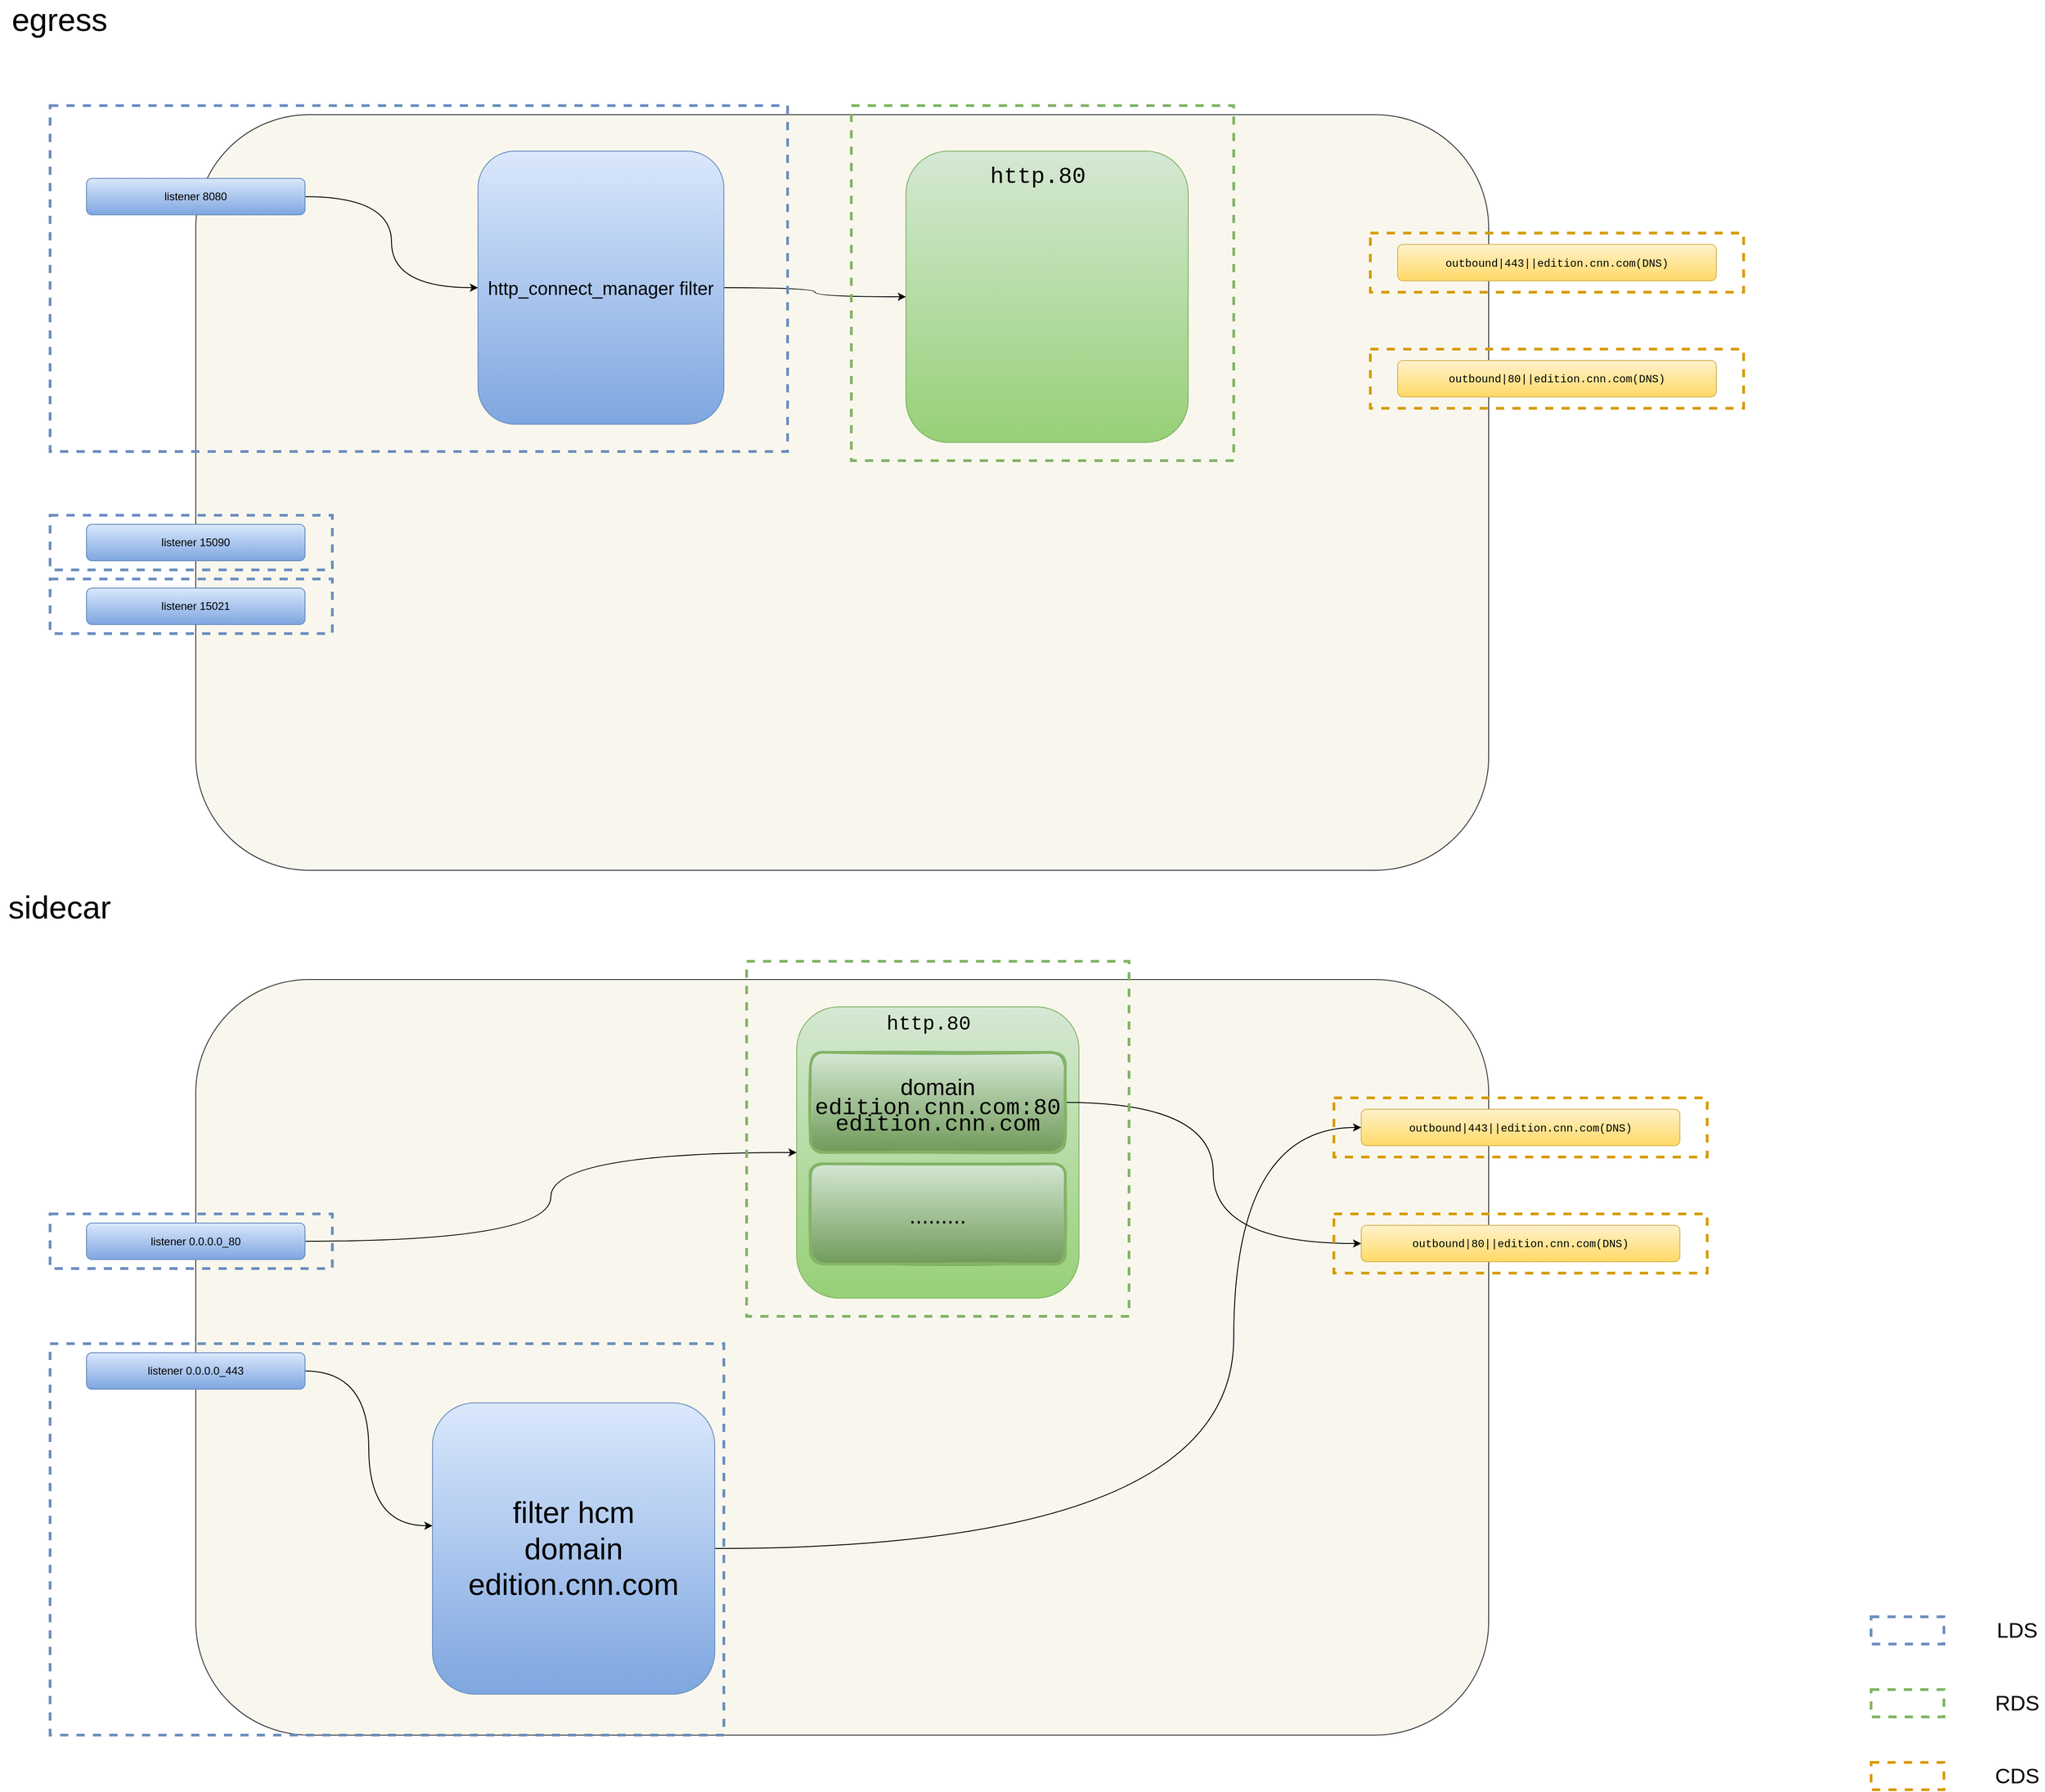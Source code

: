 <mxfile version="15.0.4" type="github">
  <diagram id="AIX3p-sAqaVESIFTII6M" name="第 1 页">
    <mxGraphModel dx="2765" dy="1750" grid="1" gridSize="10" guides="1" tooltips="1" connect="1" arrows="1" fold="1" page="1" pageScale="1" pageWidth="2339" pageHeight="3300" math="0" shadow="0">
      <root>
        <mxCell id="0" />
        <mxCell id="1" parent="0" />
        <mxCell id="fvGuiGc2wL7ZiQ-JMnJC-1" value="" style="rounded=1;whiteSpace=wrap;html=1;fillColor=#f9f7ed;strokeColor=#36393d;" parent="1" vertex="1">
          <mxGeometry x="300" y="200" width="1420" height="830" as="geometry" />
        </mxCell>
        <mxCell id="fvGuiGc2wL7ZiQ-JMnJC-19" style="edgeStyle=orthogonalEdgeStyle;curved=1;orthogonalLoop=1;jettySize=auto;html=1;entryX=0;entryY=0.5;entryDx=0;entryDy=0;" parent="1" source="fvGuiGc2wL7ZiQ-JMnJC-2" target="fvGuiGc2wL7ZiQ-JMnJC-13" edge="1">
          <mxGeometry relative="1" as="geometry" />
        </mxCell>
        <mxCell id="fvGuiGc2wL7ZiQ-JMnJC-2" value="listener 8080" style="rounded=1;whiteSpace=wrap;html=1;gradientColor=#7ea6e0;fillColor=#dae8fc;strokeColor=#6c8ebf;" parent="1" vertex="1">
          <mxGeometry x="180" y="270" width="240" height="40" as="geometry" />
        </mxCell>
        <mxCell id="fvGuiGc2wL7ZiQ-JMnJC-4" value="listener 15090" style="rounded=1;whiteSpace=wrap;html=1;gradientColor=#7ea6e0;fillColor=#dae8fc;strokeColor=#6c8ebf;" parent="1" vertex="1">
          <mxGeometry x="180" y="650" width="240" height="40" as="geometry" />
        </mxCell>
        <mxCell id="fvGuiGc2wL7ZiQ-JMnJC-5" value="listener 15021" style="rounded=1;whiteSpace=wrap;html=1;gradientColor=#7ea6e0;fillColor=#dae8fc;strokeColor=#6c8ebf;" parent="1" vertex="1">
          <mxGeometry x="180" y="720" width="240" height="40" as="geometry" />
        </mxCell>
        <mxCell id="fvGuiGc2wL7ZiQ-JMnJC-18" style="edgeStyle=orthogonalEdgeStyle;curved=1;orthogonalLoop=1;jettySize=auto;html=1;entryX=0;entryY=0.5;entryDx=0;entryDy=0;" parent="1" source="fvGuiGc2wL7ZiQ-JMnJC-13" target="fvGuiGc2wL7ZiQ-JMnJC-14" edge="1">
          <mxGeometry relative="1" as="geometry" />
        </mxCell>
        <mxCell id="fvGuiGc2wL7ZiQ-JMnJC-13" value="&lt;font style=&quot;font-size: 20px&quot;&gt;http_connect_manager filter&lt;/font&gt;" style="rounded=1;whiteSpace=wrap;html=1;gradientColor=#7ea6e0;fillColor=#dae8fc;strokeColor=#6c8ebf;" parent="1" vertex="1">
          <mxGeometry x="610" y="240" width="270" height="300" as="geometry" />
        </mxCell>
        <mxCell id="fvGuiGc2wL7ZiQ-JMnJC-14" value="" style="rounded=1;whiteSpace=wrap;html=1;gradientColor=#97d077;fillColor=#d5e8d4;strokeColor=#82b366;" parent="1" vertex="1">
          <mxGeometry x="1080" y="240" width="310" height="320" as="geometry" />
        </mxCell>
        <mxCell id="fvGuiGc2wL7ZiQ-JMnJC-15" value="&lt;div style=&quot;font-family: &amp;#34;menlo&amp;#34; , &amp;#34;monaco&amp;#34; , &amp;#34;courier new&amp;#34; , monospace ; line-height: 18px&quot;&gt;&lt;span&gt;&lt;font style=&quot;font-size: 25px&quot;&gt;http.80&lt;/font&gt;&lt;/span&gt;&lt;/div&gt;" style="text;html=1;strokeColor=none;align=center;verticalAlign=middle;whiteSpace=wrap;rounded=0;" parent="1" vertex="1">
          <mxGeometry x="1020" y="260" width="410" height="20" as="geometry" />
        </mxCell>
        <mxCell id="fvGuiGc2wL7ZiQ-JMnJC-22" value="" style="rounded=0;whiteSpace=wrap;html=1;dashed=1;strokeWidth=3;strokeColor=#6c8ebf;fillColor=none;" parent="1" vertex="1">
          <mxGeometry x="2140" y="1850" width="80" height="30" as="geometry" />
        </mxCell>
        <mxCell id="fvGuiGc2wL7ZiQ-JMnJC-24" value="" style="rounded=0;whiteSpace=wrap;html=1;dashed=1;strokeWidth=3;strokeColor=#82b366;fillColor=none;" parent="1" vertex="1">
          <mxGeometry x="2140" y="1930" width="80" height="30" as="geometry" />
        </mxCell>
        <mxCell id="fvGuiGc2wL7ZiQ-JMnJC-25" value="" style="rounded=0;whiteSpace=wrap;html=1;dashed=1;strokeWidth=3;strokeColor=#d79b00;fillColor=none;" parent="1" vertex="1">
          <mxGeometry x="2140" y="2010" width="80" height="30" as="geometry" />
        </mxCell>
        <mxCell id="fvGuiGc2wL7ZiQ-JMnJC-27" value="&lt;font style=&quot;font-size: 23px&quot;&gt;LDS&lt;/font&gt;" style="text;html=1;align=center;verticalAlign=middle;resizable=0;points=[];autosize=1;strokeColor=none;" parent="1" vertex="1">
          <mxGeometry x="2270" y="1855" width="60" height="20" as="geometry" />
        </mxCell>
        <mxCell id="fvGuiGc2wL7ZiQ-JMnJC-28" value="&lt;font style=&quot;font-size: 23px&quot;&gt;RDS&lt;/font&gt;" style="text;html=1;align=center;verticalAlign=middle;resizable=0;points=[];autosize=1;strokeColor=none;" parent="1" vertex="1">
          <mxGeometry x="2270" y="1935" width="60" height="20" as="geometry" />
        </mxCell>
        <mxCell id="fvGuiGc2wL7ZiQ-JMnJC-29" value="&lt;font style=&quot;font-size: 23px&quot;&gt;CDS&lt;/font&gt;" style="text;html=1;align=center;verticalAlign=middle;resizable=0;points=[];autosize=1;strokeColor=none;" parent="1" vertex="1">
          <mxGeometry x="2270" y="2015" width="60" height="20" as="geometry" />
        </mxCell>
        <mxCell id="fvGuiGc2wL7ZiQ-JMnJC-37" value="" style="rounded=0;whiteSpace=wrap;html=1;dashed=1;strokeWidth=3;strokeColor=#6c8ebf;fillColor=none;" parent="1" vertex="1">
          <mxGeometry x="140" y="640" width="310" height="60" as="geometry" />
        </mxCell>
        <mxCell id="fvGuiGc2wL7ZiQ-JMnJC-38" value="" style="rounded=0;whiteSpace=wrap;html=1;dashed=1;strokeWidth=3;strokeColor=#6c8ebf;fillColor=none;" parent="1" vertex="1">
          <mxGeometry x="140" y="710" width="310" height="60" as="geometry" />
        </mxCell>
        <mxCell id="fvGuiGc2wL7ZiQ-JMnJC-42" value="&lt;div style=&quot;font-family: &amp;#34;menlo&amp;#34; , &amp;#34;monaco&amp;#34; , &amp;#34;courier new&amp;#34; , monospace ; line-height: 18px&quot;&gt;&lt;div style=&quot;font-family: &amp;#34;menlo&amp;#34; , &amp;#34;monaco&amp;#34; , &amp;#34;courier new&amp;#34; , monospace ; line-height: 18px&quot;&gt;&lt;div style=&quot;font-family: &amp;#34;menlo&amp;#34; , &amp;#34;monaco&amp;#34; , &amp;#34;courier new&amp;#34; , monospace ; line-height: 18px&quot;&gt;&lt;span&gt;outbound|443||edition.cnn.com(DNS)&lt;/span&gt;&lt;/div&gt;&lt;/div&gt;&lt;/div&gt;" style="rounded=1;whiteSpace=wrap;html=1;gradientColor=#ffd966;fillColor=#fff2cc;strokeColor=#d6b656;" parent="1" vertex="1">
          <mxGeometry x="1620" y="342.5" width="350" height="40" as="geometry" />
        </mxCell>
        <mxCell id="cyqQac6DRZA5pEgaZw5--3" value="" style="rounded=1;whiteSpace=wrap;html=1;fillColor=#f9f7ed;strokeColor=#36393d;" vertex="1" parent="1">
          <mxGeometry x="300" y="1150" width="1420" height="830" as="geometry" />
        </mxCell>
        <mxCell id="cyqQac6DRZA5pEgaZw5--4" value="&lt;font style=&quot;font-size: 35px&quot;&gt;egress&lt;/font&gt;" style="text;html=1;align=center;verticalAlign=middle;resizable=0;points=[];autosize=1;strokeColor=none;" vertex="1" parent="1">
          <mxGeometry x="90" y="80" width="120" height="30" as="geometry" />
        </mxCell>
        <mxCell id="cyqQac6DRZA5pEgaZw5--5" value="&lt;font style=&quot;font-size: 35px&quot;&gt;sidecar&lt;/font&gt;" style="text;html=1;align=center;verticalAlign=middle;resizable=0;points=[];autosize=1;strokeColor=none;" vertex="1" parent="1">
          <mxGeometry x="85" y="1055" width="130" height="30" as="geometry" />
        </mxCell>
        <mxCell id="cyqQac6DRZA5pEgaZw5--6" value="&lt;div style=&quot;font-family: &amp;#34;menlo&amp;#34; , &amp;#34;monaco&amp;#34; , &amp;#34;courier new&amp;#34; , monospace ; line-height: 18px&quot;&gt;&lt;div style=&quot;font-family: &amp;#34;menlo&amp;#34; , &amp;#34;monaco&amp;#34; , &amp;#34;courier new&amp;#34; , monospace ; line-height: 18px&quot;&gt;&lt;div style=&quot;font-family: &amp;#34;menlo&amp;#34; , &amp;#34;monaco&amp;#34; , &amp;#34;courier new&amp;#34; , monospace ; line-height: 18px&quot;&gt;&lt;span&gt;outbound|443||edition.cnn.com(DNS)&lt;/span&gt;&lt;/div&gt;&lt;/div&gt;&lt;/div&gt;" style="rounded=1;whiteSpace=wrap;html=1;gradientColor=#ffd966;fillColor=#fff2cc;strokeColor=#d6b656;" vertex="1" parent="1">
          <mxGeometry x="1580" y="1292.5" width="350" height="40" as="geometry" />
        </mxCell>
        <mxCell id="cyqQac6DRZA5pEgaZw5--7" value="&lt;div style=&quot;font-family: &amp;#34;menlo&amp;#34; , &amp;#34;monaco&amp;#34; , &amp;#34;courier new&amp;#34; , monospace ; line-height: 18px&quot;&gt;&lt;div style=&quot;font-family: &amp;#34;menlo&amp;#34; , &amp;#34;monaco&amp;#34; , &amp;#34;courier new&amp;#34; , monospace ; line-height: 18px&quot;&gt;&lt;div style=&quot;font-family: &amp;#34;menlo&amp;#34; , &amp;#34;monaco&amp;#34; , &amp;#34;courier new&amp;#34; , monospace ; line-height: 18px&quot;&gt;&lt;span&gt;outbound|80||edition.cnn.com(DNS)&lt;/span&gt;&lt;/div&gt;&lt;/div&gt;&lt;/div&gt;" style="rounded=1;whiteSpace=wrap;html=1;gradientColor=#ffd966;fillColor=#fff2cc;strokeColor=#d6b656;" vertex="1" parent="1">
          <mxGeometry x="1580" y="1420" width="350" height="40" as="geometry" />
        </mxCell>
        <mxCell id="cyqQac6DRZA5pEgaZw5--25" style="edgeStyle=orthogonalEdgeStyle;curved=1;orthogonalLoop=1;jettySize=auto;html=1;entryX=0;entryY=0.422;entryDx=0;entryDy=0;entryPerimeter=0;" edge="1" parent="1" source="cyqQac6DRZA5pEgaZw5--10" target="cyqQac6DRZA5pEgaZw5--15">
          <mxGeometry relative="1" as="geometry" />
        </mxCell>
        <mxCell id="cyqQac6DRZA5pEgaZw5--10" value="listener 0.0.0.0_443" style="rounded=1;whiteSpace=wrap;html=1;gradientColor=#7ea6e0;fillColor=#dae8fc;strokeColor=#6c8ebf;" vertex="1" parent="1">
          <mxGeometry x="180" y="1560" width="240" height="40" as="geometry" />
        </mxCell>
        <mxCell id="cyqQac6DRZA5pEgaZw5--23" style="edgeStyle=orthogonalEdgeStyle;curved=1;orthogonalLoop=1;jettySize=auto;html=1;entryX=0;entryY=0.5;entryDx=0;entryDy=0;" edge="1" parent="1" source="cyqQac6DRZA5pEgaZw5--12" target="cyqQac6DRZA5pEgaZw5--14">
          <mxGeometry relative="1" as="geometry" />
        </mxCell>
        <mxCell id="cyqQac6DRZA5pEgaZw5--12" value="listener 0.0.0.0_80" style="rounded=1;whiteSpace=wrap;html=1;gradientColor=#7ea6e0;fillColor=#dae8fc;strokeColor=#6c8ebf;" vertex="1" parent="1">
          <mxGeometry x="180" y="1417.5" width="240" height="40" as="geometry" />
        </mxCell>
        <mxCell id="cyqQac6DRZA5pEgaZw5--14" value="" style="rounded=1;whiteSpace=wrap;html=1;gradientColor=#97d077;fillColor=#d5e8d4;strokeColor=#82b366;" vertex="1" parent="1">
          <mxGeometry x="960" y="1180" width="310" height="320" as="geometry" />
        </mxCell>
        <mxCell id="cyqQac6DRZA5pEgaZw5--26" style="edgeStyle=orthogonalEdgeStyle;curved=1;orthogonalLoop=1;jettySize=auto;html=1;entryX=0;entryY=0.5;entryDx=0;entryDy=0;" edge="1" parent="1" source="cyqQac6DRZA5pEgaZw5--15" target="cyqQac6DRZA5pEgaZw5--6">
          <mxGeometry relative="1" as="geometry">
            <Array as="points">
              <mxPoint x="1440" y="1775" />
              <mxPoint x="1440" y="1313" />
            </Array>
          </mxGeometry>
        </mxCell>
        <mxCell id="cyqQac6DRZA5pEgaZw5--15" value="&lt;font style=&quot;font-size: 33px&quot;&gt;filter hcm&lt;br&gt;domain&lt;br&gt;edition.cnn.com&lt;/font&gt;" style="rounded=1;whiteSpace=wrap;html=1;gradientColor=#7ea6e0;fillColor=#dae8fc;strokeColor=#6c8ebf;" vertex="1" parent="1">
          <mxGeometry x="560" y="1615" width="310" height="320" as="geometry" />
        </mxCell>
        <mxCell id="cyqQac6DRZA5pEgaZw5--16" value="&lt;div style=&quot;font-family: &amp;#34;menlo&amp;#34; , &amp;#34;monaco&amp;#34; , &amp;#34;courier new&amp;#34; , monospace ; line-height: 18px&quot;&gt;&lt;span&gt;&lt;font style=&quot;font-size: 22px&quot;&gt;http.80&lt;/font&gt;&lt;/span&gt;&lt;/div&gt;" style="text;html=1;strokeColor=none;align=center;verticalAlign=middle;whiteSpace=wrap;rounded=0;" vertex="1" parent="1">
          <mxGeometry x="900" y="1190" width="410" height="20" as="geometry" />
        </mxCell>
        <mxCell id="cyqQac6DRZA5pEgaZw5--24" style="edgeStyle=orthogonalEdgeStyle;curved=1;orthogonalLoop=1;jettySize=auto;html=1;entryX=0;entryY=0.5;entryDx=0;entryDy=0;" edge="1" parent="1" source="cyqQac6DRZA5pEgaZw5--17" target="cyqQac6DRZA5pEgaZw5--7">
          <mxGeometry relative="1" as="geometry" />
        </mxCell>
        <mxCell id="cyqQac6DRZA5pEgaZw5--17" value="&lt;font style=&quot;font-size: 25px&quot;&gt;domain&lt;br&gt;&lt;/font&gt;&lt;div style=&quot;font-family: &amp;#34;menlo&amp;#34; , &amp;#34;monaco&amp;#34; , &amp;#34;courier new&amp;#34; , monospace ; line-height: 18px ; font-size: 25px&quot;&gt;edition.cnn.com:80&lt;/div&gt;&lt;div style=&quot;font-family: &amp;#34;menlo&amp;#34; , &amp;#34;monaco&amp;#34; , &amp;#34;courier new&amp;#34; , monospace ; line-height: 18px ; font-size: 25px&quot;&gt;&lt;div style=&quot;line-height: 18px&quot;&gt;edition.cnn.com&lt;/div&gt;&lt;/div&gt;" style="rounded=1;whiteSpace=wrap;html=1;shadow=0;glass=0;sketch=1;strokeWidth=3;fillColor=#d5e8d4;gradientDirection=south;strokeColor=#82b366;gradientColor=#6F9958;" vertex="1" parent="1">
          <mxGeometry x="975" y="1230" width="280" height="110" as="geometry" />
        </mxCell>
        <mxCell id="cyqQac6DRZA5pEgaZw5--18" value="&lt;span style=&quot;font-size: 25px&quot;&gt;.........&lt;/span&gt;" style="rounded=1;whiteSpace=wrap;html=1;shadow=0;glass=0;sketch=1;strokeWidth=3;fillColor=#d5e8d4;gradientDirection=south;strokeColor=#82b366;gradientColor=#6F9958;" vertex="1" parent="1">
          <mxGeometry x="975" y="1352.5" width="280" height="110" as="geometry" />
        </mxCell>
        <mxCell id="fvGuiGc2wL7ZiQ-JMnJC-46" value="" style="rounded=0;whiteSpace=wrap;html=1;dashed=1;strokeWidth=3;strokeColor=#d79b00;fillColor=none;" parent="1" vertex="1">
          <mxGeometry x="1590" y="330" width="410" height="65" as="geometry" />
        </mxCell>
        <mxCell id="fvGuiGc2wL7ZiQ-JMnJC-31" value="" style="rounded=0;whiteSpace=wrap;html=1;dashed=1;strokeWidth=3;strokeColor=#6c8ebf;fillColor=none;" parent="1" vertex="1">
          <mxGeometry x="140" y="190" width="810" height="380" as="geometry" />
        </mxCell>
        <mxCell id="fvGuiGc2wL7ZiQ-JMnJC-32" value="" style="rounded=0;whiteSpace=wrap;html=1;dashed=1;strokeWidth=3;strokeColor=#82b366;fillColor=none;" parent="1" vertex="1">
          <mxGeometry x="1020" y="190" width="420" height="390" as="geometry" />
        </mxCell>
        <mxCell id="cyqQac6DRZA5pEgaZw5--13" value="" style="rounded=0;whiteSpace=wrap;html=1;dashed=1;strokeWidth=3;strokeColor=#6c8ebf;fillColor=none;" vertex="1" parent="1">
          <mxGeometry x="140" y="1550" width="740" height="430" as="geometry" />
        </mxCell>
        <mxCell id="cyqQac6DRZA5pEgaZw5--11" value="" style="rounded=0;whiteSpace=wrap;html=1;dashed=1;strokeWidth=3;strokeColor=#6c8ebf;fillColor=none;" vertex="1" parent="1">
          <mxGeometry x="140" y="1407.5" width="310" height="60" as="geometry" />
        </mxCell>
        <mxCell id="cyqQac6DRZA5pEgaZw5--22" value="" style="rounded=0;whiteSpace=wrap;html=1;dashed=1;strokeWidth=3;strokeColor=#82b366;fillColor=none;" vertex="1" parent="1">
          <mxGeometry x="905" y="1130" width="420" height="390" as="geometry" />
        </mxCell>
        <mxCell id="cyqQac6DRZA5pEgaZw5--9" value="" style="rounded=0;whiteSpace=wrap;html=1;dashed=1;strokeWidth=3;strokeColor=#d79b00;fillColor=none;" vertex="1" parent="1">
          <mxGeometry x="1550" y="1280" width="410" height="65" as="geometry" />
        </mxCell>
        <mxCell id="cyqQac6DRZA5pEgaZw5--8" value="" style="rounded=0;whiteSpace=wrap;html=1;dashed=1;strokeWidth=3;strokeColor=#d79b00;fillColor=none;" vertex="1" parent="1">
          <mxGeometry x="1550" y="1407.5" width="410" height="65" as="geometry" />
        </mxCell>
        <mxCell id="cyqQac6DRZA5pEgaZw5--1" value="&lt;div style=&quot;font-family: &amp;#34;menlo&amp;#34; , &amp;#34;monaco&amp;#34; , &amp;#34;courier new&amp;#34; , monospace ; line-height: 18px&quot;&gt;&lt;div style=&quot;font-family: &amp;#34;menlo&amp;#34; , &amp;#34;monaco&amp;#34; , &amp;#34;courier new&amp;#34; , monospace ; line-height: 18px&quot;&gt;&lt;div style=&quot;font-family: &amp;#34;menlo&amp;#34; , &amp;#34;monaco&amp;#34; , &amp;#34;courier new&amp;#34; , monospace ; line-height: 18px&quot;&gt;&lt;span&gt;outbound|80||edition.cnn.com(DNS)&lt;/span&gt;&lt;/div&gt;&lt;/div&gt;&lt;/div&gt;" style="rounded=1;whiteSpace=wrap;html=1;gradientColor=#ffd966;fillColor=#fff2cc;strokeColor=#d6b656;" vertex="1" parent="1">
          <mxGeometry x="1620" y="470" width="350" height="40" as="geometry" />
        </mxCell>
        <mxCell id="cyqQac6DRZA5pEgaZw5--2" value="" style="rounded=0;whiteSpace=wrap;html=1;dashed=1;strokeWidth=3;strokeColor=#d79b00;fillColor=none;" vertex="1" parent="1">
          <mxGeometry x="1590" y="457.5" width="410" height="65" as="geometry" />
        </mxCell>
      </root>
    </mxGraphModel>
  </diagram>
</mxfile>
